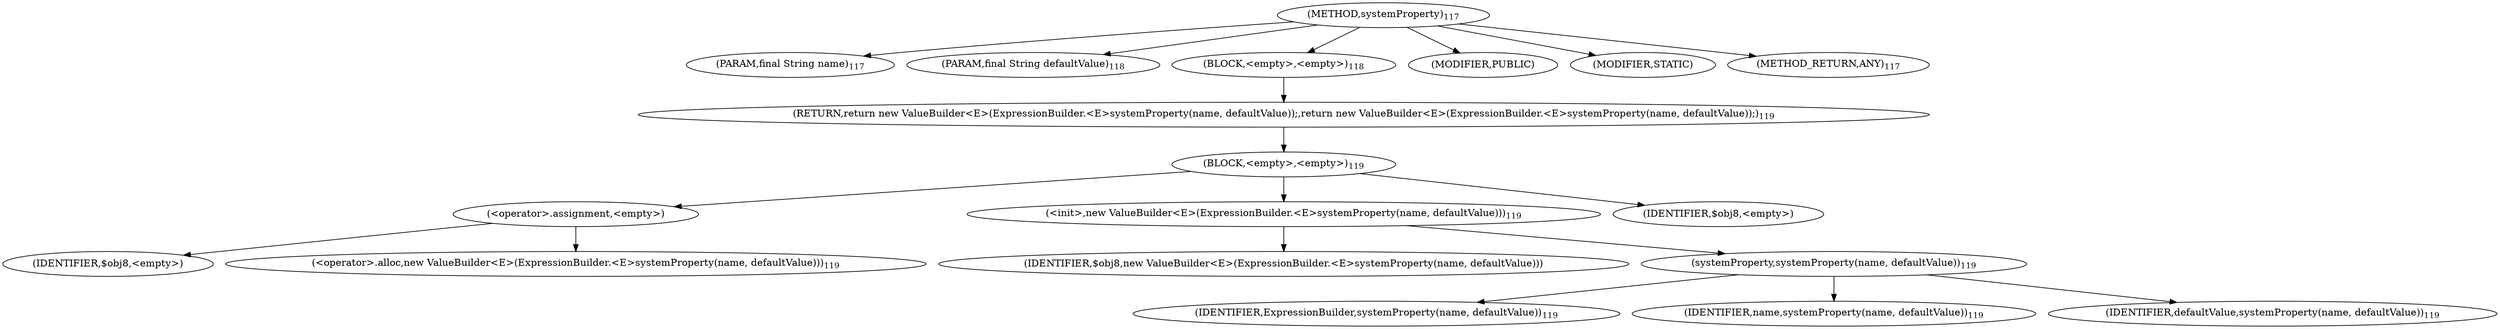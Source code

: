 digraph "systemProperty" {  
"194" [label = <(METHOD,systemProperty)<SUB>117</SUB>> ]
"195" [label = <(PARAM,final String name)<SUB>117</SUB>> ]
"196" [label = <(PARAM,final String defaultValue)<SUB>118</SUB>> ]
"197" [label = <(BLOCK,&lt;empty&gt;,&lt;empty&gt;)<SUB>118</SUB>> ]
"198" [label = <(RETURN,return new ValueBuilder&lt;E&gt;(ExpressionBuilder.&lt;E&gt;systemProperty(name, defaultValue));,return new ValueBuilder&lt;E&gt;(ExpressionBuilder.&lt;E&gt;systemProperty(name, defaultValue));)<SUB>119</SUB>> ]
"199" [label = <(BLOCK,&lt;empty&gt;,&lt;empty&gt;)<SUB>119</SUB>> ]
"200" [label = <(&lt;operator&gt;.assignment,&lt;empty&gt;)> ]
"201" [label = <(IDENTIFIER,$obj8,&lt;empty&gt;)> ]
"202" [label = <(&lt;operator&gt;.alloc,new ValueBuilder&lt;E&gt;(ExpressionBuilder.&lt;E&gt;systemProperty(name, defaultValue)))<SUB>119</SUB>> ]
"203" [label = <(&lt;init&gt;,new ValueBuilder&lt;E&gt;(ExpressionBuilder.&lt;E&gt;systemProperty(name, defaultValue)))<SUB>119</SUB>> ]
"204" [label = <(IDENTIFIER,$obj8,new ValueBuilder&lt;E&gt;(ExpressionBuilder.&lt;E&gt;systemProperty(name, defaultValue)))> ]
"205" [label = <(systemProperty,systemProperty(name, defaultValue))<SUB>119</SUB>> ]
"206" [label = <(IDENTIFIER,ExpressionBuilder,systemProperty(name, defaultValue))<SUB>119</SUB>> ]
"207" [label = <(IDENTIFIER,name,systemProperty(name, defaultValue))<SUB>119</SUB>> ]
"208" [label = <(IDENTIFIER,defaultValue,systemProperty(name, defaultValue))<SUB>119</SUB>> ]
"209" [label = <(IDENTIFIER,$obj8,&lt;empty&gt;)> ]
"210" [label = <(MODIFIER,PUBLIC)> ]
"211" [label = <(MODIFIER,STATIC)> ]
"212" [label = <(METHOD_RETURN,ANY)<SUB>117</SUB>> ]
  "194" -> "195" 
  "194" -> "196" 
  "194" -> "197" 
  "194" -> "210" 
  "194" -> "211" 
  "194" -> "212" 
  "197" -> "198" 
  "198" -> "199" 
  "199" -> "200" 
  "199" -> "203" 
  "199" -> "209" 
  "200" -> "201" 
  "200" -> "202" 
  "203" -> "204" 
  "203" -> "205" 
  "205" -> "206" 
  "205" -> "207" 
  "205" -> "208" 
}
